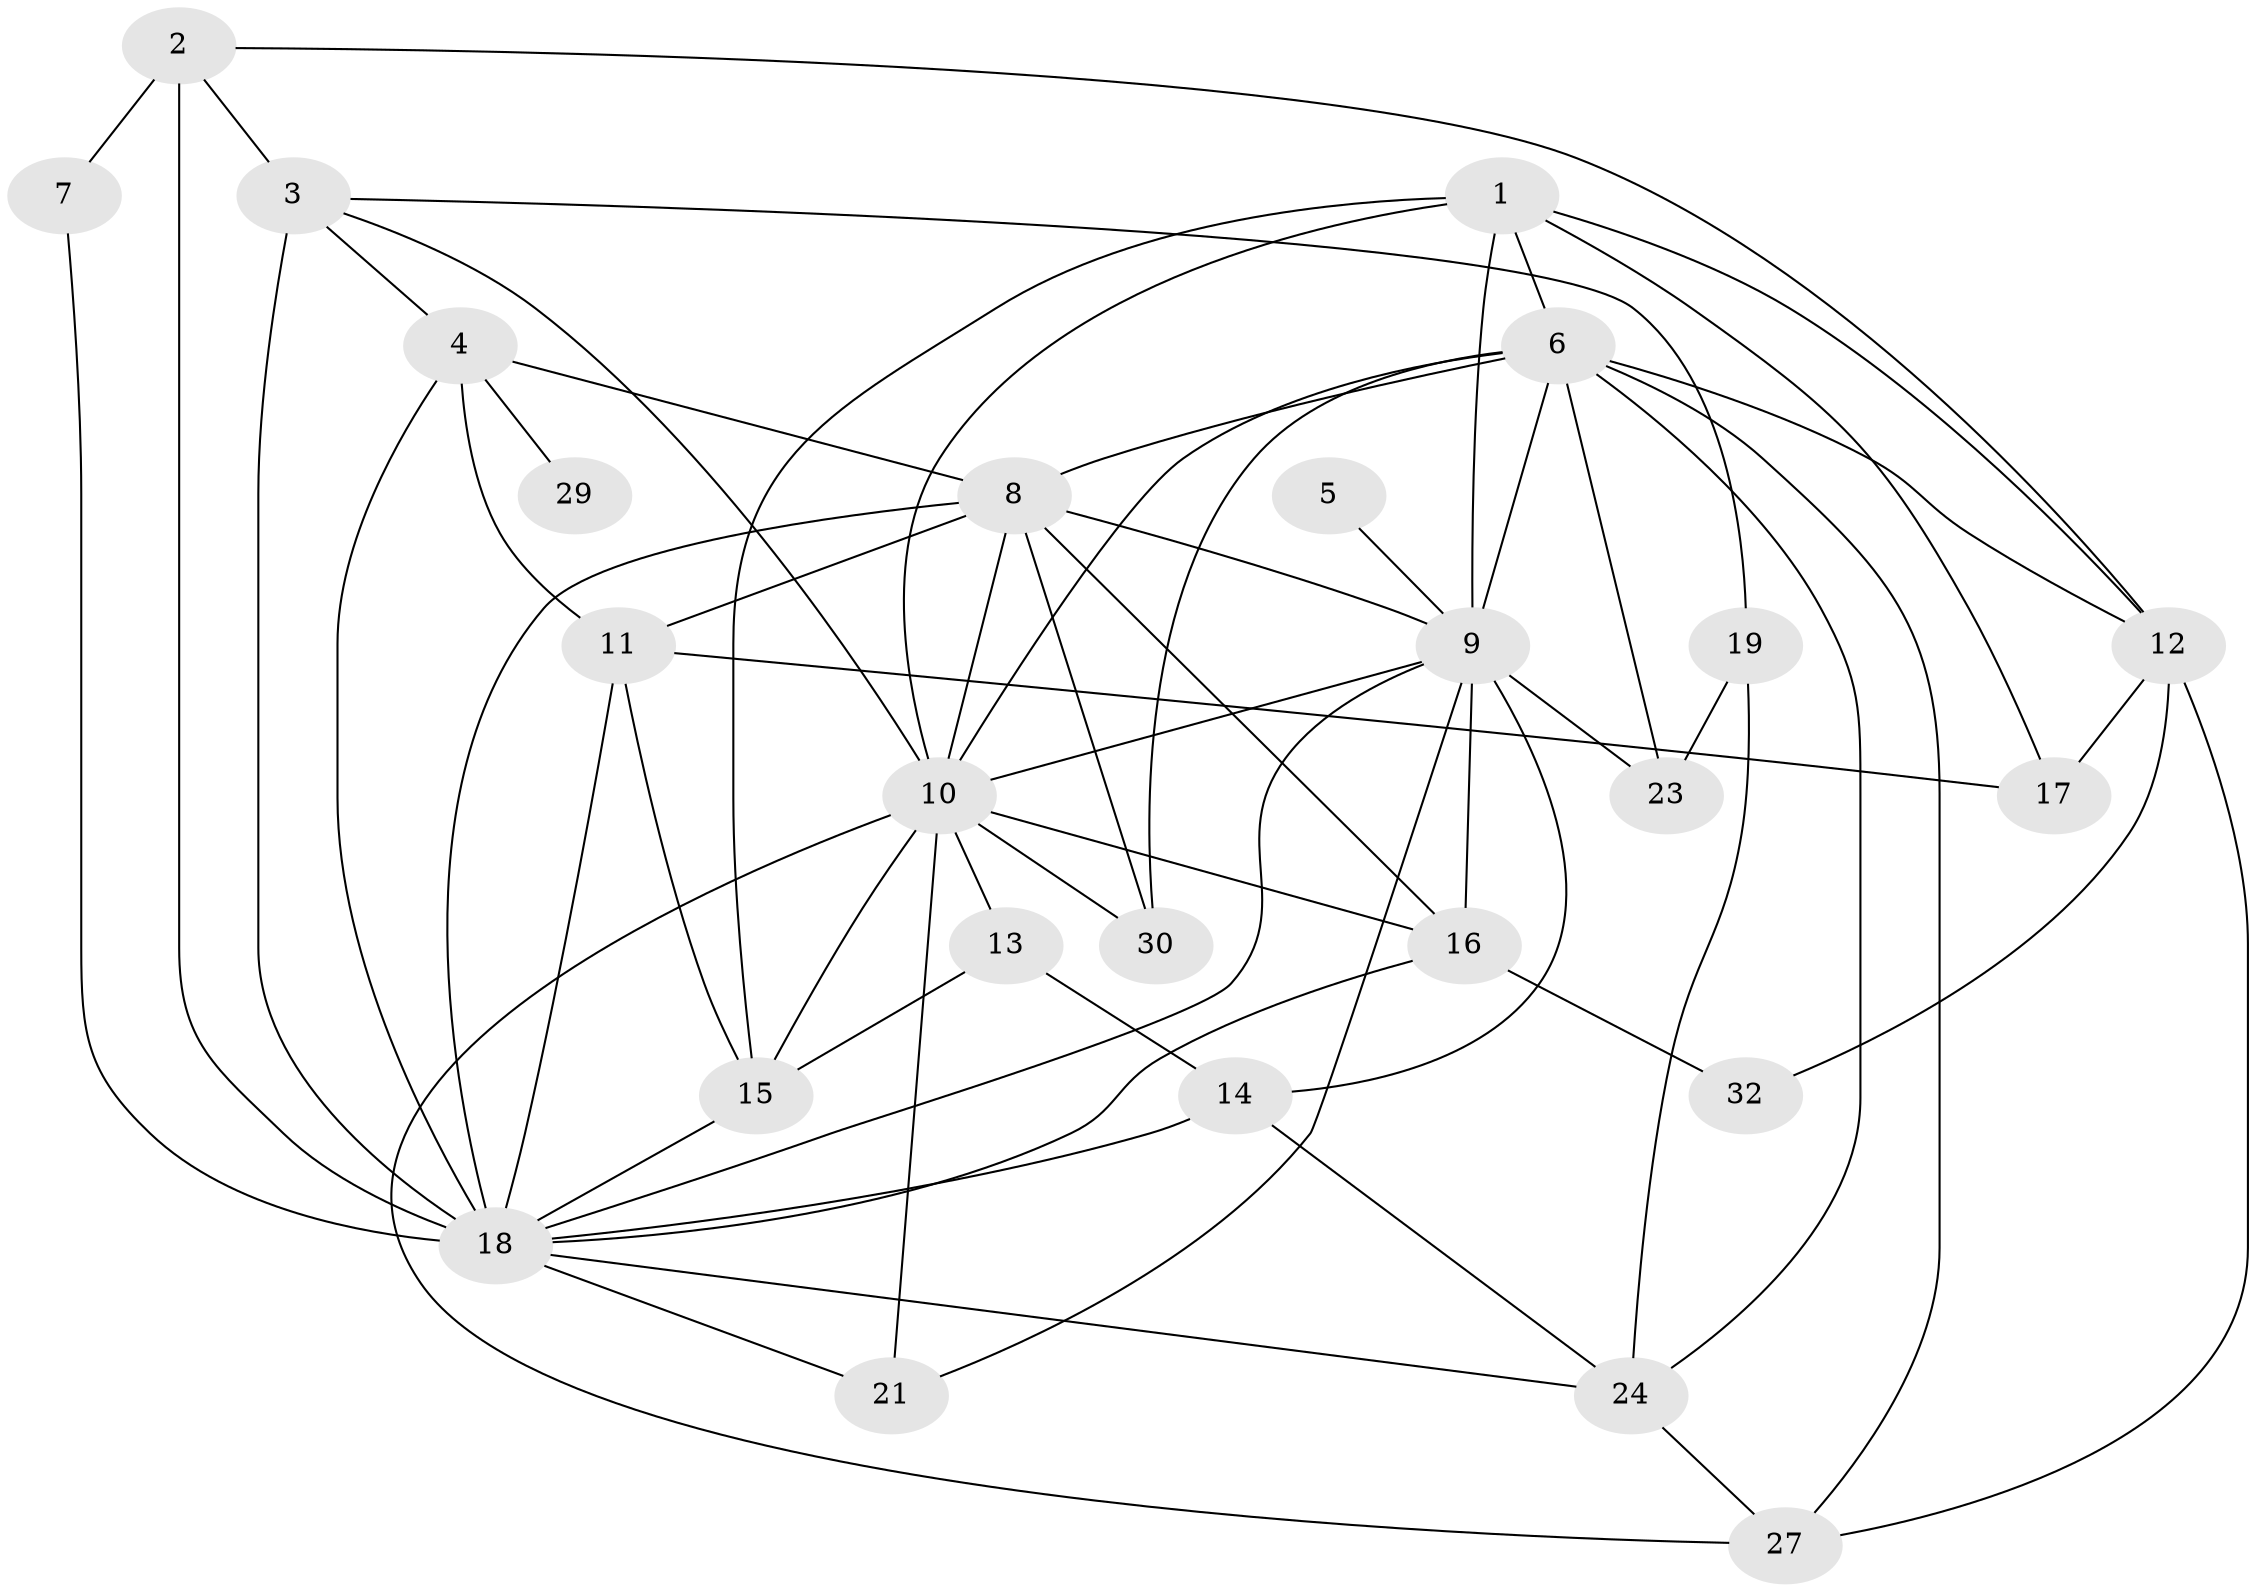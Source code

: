 // original degree distribution, {6: 0.09090909090909091, 1: 0.11688311688311688, 5: 0.14285714285714285, 3: 0.23376623376623376, 2: 0.16883116883116883, 4: 0.16883116883116883, 0: 0.07792207792207792}
// Generated by graph-tools (version 1.1) at 2025/48/03/04/25 22:48:32]
// undirected, 26 vertices, 64 edges
graph export_dot {
  node [color=gray90,style=filled];
  1;
  2;
  3;
  4;
  5;
  6;
  7;
  8;
  9;
  10;
  11;
  12;
  13;
  14;
  15;
  16;
  17;
  18;
  19;
  21;
  23;
  24;
  27;
  29;
  30;
  32;
  1 -- 6 [weight=2.0];
  1 -- 9 [weight=2.0];
  1 -- 10 [weight=1.0];
  1 -- 12 [weight=1.0];
  1 -- 15 [weight=1.0];
  1 -- 17 [weight=1.0];
  2 -- 3 [weight=1.0];
  2 -- 7 [weight=2.0];
  2 -- 12 [weight=1.0];
  2 -- 18 [weight=1.0];
  3 -- 4 [weight=1.0];
  3 -- 10 [weight=1.0];
  3 -- 18 [weight=4.0];
  3 -- 19 [weight=1.0];
  4 -- 8 [weight=1.0];
  4 -- 11 [weight=1.0];
  4 -- 18 [weight=1.0];
  4 -- 29 [weight=1.0];
  5 -- 9 [weight=1.0];
  6 -- 8 [weight=1.0];
  6 -- 9 [weight=2.0];
  6 -- 10 [weight=2.0];
  6 -- 12 [weight=1.0];
  6 -- 23 [weight=1.0];
  6 -- 24 [weight=1.0];
  6 -- 27 [weight=1.0];
  6 -- 30 [weight=1.0];
  7 -- 18 [weight=1.0];
  8 -- 9 [weight=1.0];
  8 -- 10 [weight=1.0];
  8 -- 11 [weight=1.0];
  8 -- 16 [weight=1.0];
  8 -- 18 [weight=1.0];
  8 -- 30 [weight=1.0];
  9 -- 10 [weight=1.0];
  9 -- 14 [weight=1.0];
  9 -- 16 [weight=1.0];
  9 -- 18 [weight=1.0];
  9 -- 21 [weight=1.0];
  9 -- 23 [weight=1.0];
  10 -- 13 [weight=2.0];
  10 -- 15 [weight=3.0];
  10 -- 16 [weight=1.0];
  10 -- 21 [weight=1.0];
  10 -- 27 [weight=1.0];
  10 -- 30 [weight=1.0];
  11 -- 15 [weight=2.0];
  11 -- 17 [weight=1.0];
  11 -- 18 [weight=1.0];
  12 -- 17 [weight=3.0];
  12 -- 27 [weight=1.0];
  12 -- 32 [weight=1.0];
  13 -- 14 [weight=1.0];
  13 -- 15 [weight=1.0];
  14 -- 18 [weight=1.0];
  14 -- 24 [weight=1.0];
  15 -- 18 [weight=1.0];
  16 -- 18 [weight=1.0];
  16 -- 32 [weight=1.0];
  18 -- 21 [weight=1.0];
  18 -- 24 [weight=1.0];
  19 -- 23 [weight=1.0];
  19 -- 24 [weight=1.0];
  24 -- 27 [weight=1.0];
}
